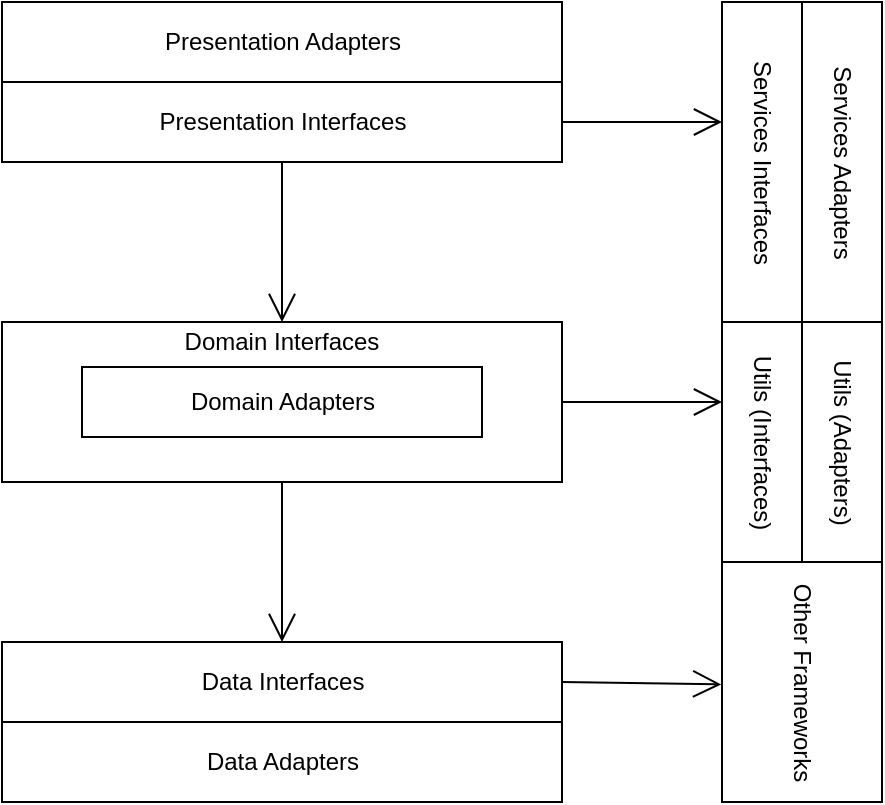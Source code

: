 <mxfile version="14.2.3" type="device"><diagram id="C5RBs43oDa-KdzZeNtuy" name="Page-1"><mxGraphModel dx="946" dy="589" grid="1" gridSize="10" guides="1" tooltips="1" connect="1" arrows="1" fold="1" page="1" pageScale="1" pageWidth="827" pageHeight="1169" math="0" shadow="0"><root><mxCell id="WIyWlLk6GJQsqaUBKTNV-0"/><mxCell id="WIyWlLk6GJQsqaUBKTNV-1" parent="WIyWlLk6GJQsqaUBKTNV-0"/><mxCell id="j3qpM5zS2odRrEb7qaFW-5" value="" style="endArrow=open;endFill=1;endSize=12;html=1;exitX=0.5;exitY=1;exitDx=0;exitDy=0;entryX=0.5;entryY=0;entryDx=0;entryDy=0;" edge="1" parent="WIyWlLk6GJQsqaUBKTNV-1" source="j3qpM5zS2odRrEb7qaFW-14" target="j3qpM5zS2odRrEb7qaFW-11"><mxGeometry width="160" relative="1" as="geometry"><mxPoint x="180" y="120" as="sourcePoint"/><mxPoint x="180" y="200" as="targetPoint"/></mxGeometry></mxCell><mxCell id="j3qpM5zS2odRrEb7qaFW-6" value="" style="endArrow=open;endFill=1;endSize=12;html=1;exitX=0.5;exitY=1;exitDx=0;exitDy=0;entryX=0.5;entryY=0;entryDx=0;entryDy=0;" edge="1" parent="WIyWlLk6GJQsqaUBKTNV-1" source="j3qpM5zS2odRrEb7qaFW-11" target="j3qpM5zS2odRrEb7qaFW-17"><mxGeometry width="160" relative="1" as="geometry"><mxPoint x="180" y="280" as="sourcePoint"/><mxPoint x="180" y="360" as="targetPoint"/></mxGeometry></mxCell><mxCell id="j3qpM5zS2odRrEb7qaFW-7" value="" style="endArrow=open;endFill=1;endSize=12;html=1;exitX=1;exitY=0.5;exitDx=0;exitDy=0;entryX=0.15;entryY=1;entryDx=0;entryDy=0;entryPerimeter=0;" edge="1" parent="WIyWlLk6GJQsqaUBKTNV-1" source="j3qpM5zS2odRrEb7qaFW-14"><mxGeometry width="160" relative="1" as="geometry"><mxPoint x="320" y="80" as="sourcePoint"/><mxPoint x="400" y="100" as="targetPoint"/></mxGeometry></mxCell><mxCell id="j3qpM5zS2odRrEb7qaFW-8" value="" style="endArrow=open;endFill=1;endSize=12;html=1;exitX=1;exitY=0.5;exitDx=0;exitDy=0;" edge="1" parent="WIyWlLk6GJQsqaUBKTNV-1"><mxGeometry width="160" relative="1" as="geometry"><mxPoint x="320" y="240" as="sourcePoint"/><mxPoint x="400" y="240" as="targetPoint"/></mxGeometry></mxCell><mxCell id="j3qpM5zS2odRrEb7qaFW-9" value="" style="endArrow=open;endFill=1;endSize=12;html=1;exitX=1;exitY=0.5;exitDx=0;exitDy=0;entryX=0.853;entryY=1.005;entryDx=0;entryDy=0;entryPerimeter=0;" edge="1" parent="WIyWlLk6GJQsqaUBKTNV-1" source="j3qpM5zS2odRrEb7qaFW-17"><mxGeometry width="160" relative="1" as="geometry"><mxPoint x="320" y="400" as="sourcePoint"/><mxPoint x="399.6" y="381.2" as="targetPoint"/></mxGeometry></mxCell><mxCell id="j3qpM5zS2odRrEb7qaFW-10" value="" style="rounded=0;whiteSpace=wrap;html=1;" vertex="1" parent="WIyWlLk6GJQsqaUBKTNV-1"><mxGeometry x="40" y="40" width="280" height="80" as="geometry"/></mxCell><mxCell id="j3qpM5zS2odRrEb7qaFW-11" value="" style="rounded=0;whiteSpace=wrap;html=1;" vertex="1" parent="WIyWlLk6GJQsqaUBKTNV-1"><mxGeometry x="40" y="200" width="280" height="80" as="geometry"/></mxCell><mxCell id="j3qpM5zS2odRrEb7qaFW-12" value="" style="rounded=0;whiteSpace=wrap;html=1;" vertex="1" parent="WIyWlLk6GJQsqaUBKTNV-1"><mxGeometry x="40" y="360" width="280" height="80" as="geometry"/></mxCell><mxCell id="j3qpM5zS2odRrEb7qaFW-13" value="Presentation Adapters" style="html=1;" vertex="1" parent="WIyWlLk6GJQsqaUBKTNV-1"><mxGeometry x="40" y="40" width="280" height="40" as="geometry"/></mxCell><mxCell id="j3qpM5zS2odRrEb7qaFW-14" value="Presentation Interfaces" style="html=1;" vertex="1" parent="WIyWlLk6GJQsqaUBKTNV-1"><mxGeometry x="40" y="80" width="280" height="40" as="geometry"/></mxCell><mxCell id="j3qpM5zS2odRrEb7qaFW-15" value="Domain Adapters" style="html=1;" vertex="1" parent="WIyWlLk6GJQsqaUBKTNV-1"><mxGeometry x="80" y="222.5" width="200" height="35" as="geometry"/></mxCell><mxCell id="j3qpM5zS2odRrEb7qaFW-16" value="Domain Interfaces" style="text;html=1;strokeColor=none;fillColor=none;align=center;verticalAlign=middle;whiteSpace=wrap;rounded=0;autosize=1;" vertex="1" parent="WIyWlLk6GJQsqaUBKTNV-1"><mxGeometry x="125" y="200" width="110" height="20" as="geometry"/></mxCell><mxCell id="j3qpM5zS2odRrEb7qaFW-17" value="Data Interfaces" style="html=1;" vertex="1" parent="WIyWlLk6GJQsqaUBKTNV-1"><mxGeometry x="40" y="360" width="280" height="40" as="geometry"/></mxCell><mxCell id="j3qpM5zS2odRrEb7qaFW-18" value="Data Adapters" style="html=1;" vertex="1" parent="WIyWlLk6GJQsqaUBKTNV-1"><mxGeometry x="40" y="400" width="280" height="40" as="geometry"/></mxCell><mxCell id="j3qpM5zS2odRrEb7qaFW-24" value="" style="group;rotation=90;" vertex="1" connectable="0" parent="WIyWlLk6GJQsqaUBKTNV-1"><mxGeometry x="240" y="200" width="400" height="80" as="geometry"/></mxCell><mxCell id="j3qpM5zS2odRrEb7qaFW-19" value="Services Interfaces" style="html=1;rotation=90;" vertex="1" parent="j3qpM5zS2odRrEb7qaFW-24"><mxGeometry x="100" y="-100" width="160" height="40" as="geometry"/></mxCell><mxCell id="j3qpM5zS2odRrEb7qaFW-20" value="Services Adapters" style="html=1;rotation=90;" vertex="1" parent="j3qpM5zS2odRrEb7qaFW-24"><mxGeometry x="140" y="-100" width="160" height="40" as="geometry"/></mxCell><mxCell id="j3qpM5zS2odRrEb7qaFW-21" value="Utils (Interfaces)" style="html=1;rotation=90;" vertex="1" parent="j3qpM5zS2odRrEb7qaFW-24"><mxGeometry x="120" y="40" width="120" height="40" as="geometry"/></mxCell><mxCell id="j3qpM5zS2odRrEb7qaFW-22" value="Utils (Adapters)" style="html=1;rotation=90;" vertex="1" parent="j3qpM5zS2odRrEb7qaFW-24"><mxGeometry x="160" y="40" width="120" height="40" as="geometry"/></mxCell><mxCell id="j3qpM5zS2odRrEb7qaFW-23" value="Other Frameworks" style="html=1;rotation=90;" vertex="1" parent="j3qpM5zS2odRrEb7qaFW-24"><mxGeometry x="140" y="140" width="120" height="80" as="geometry"/></mxCell></root></mxGraphModel></diagram></mxfile>